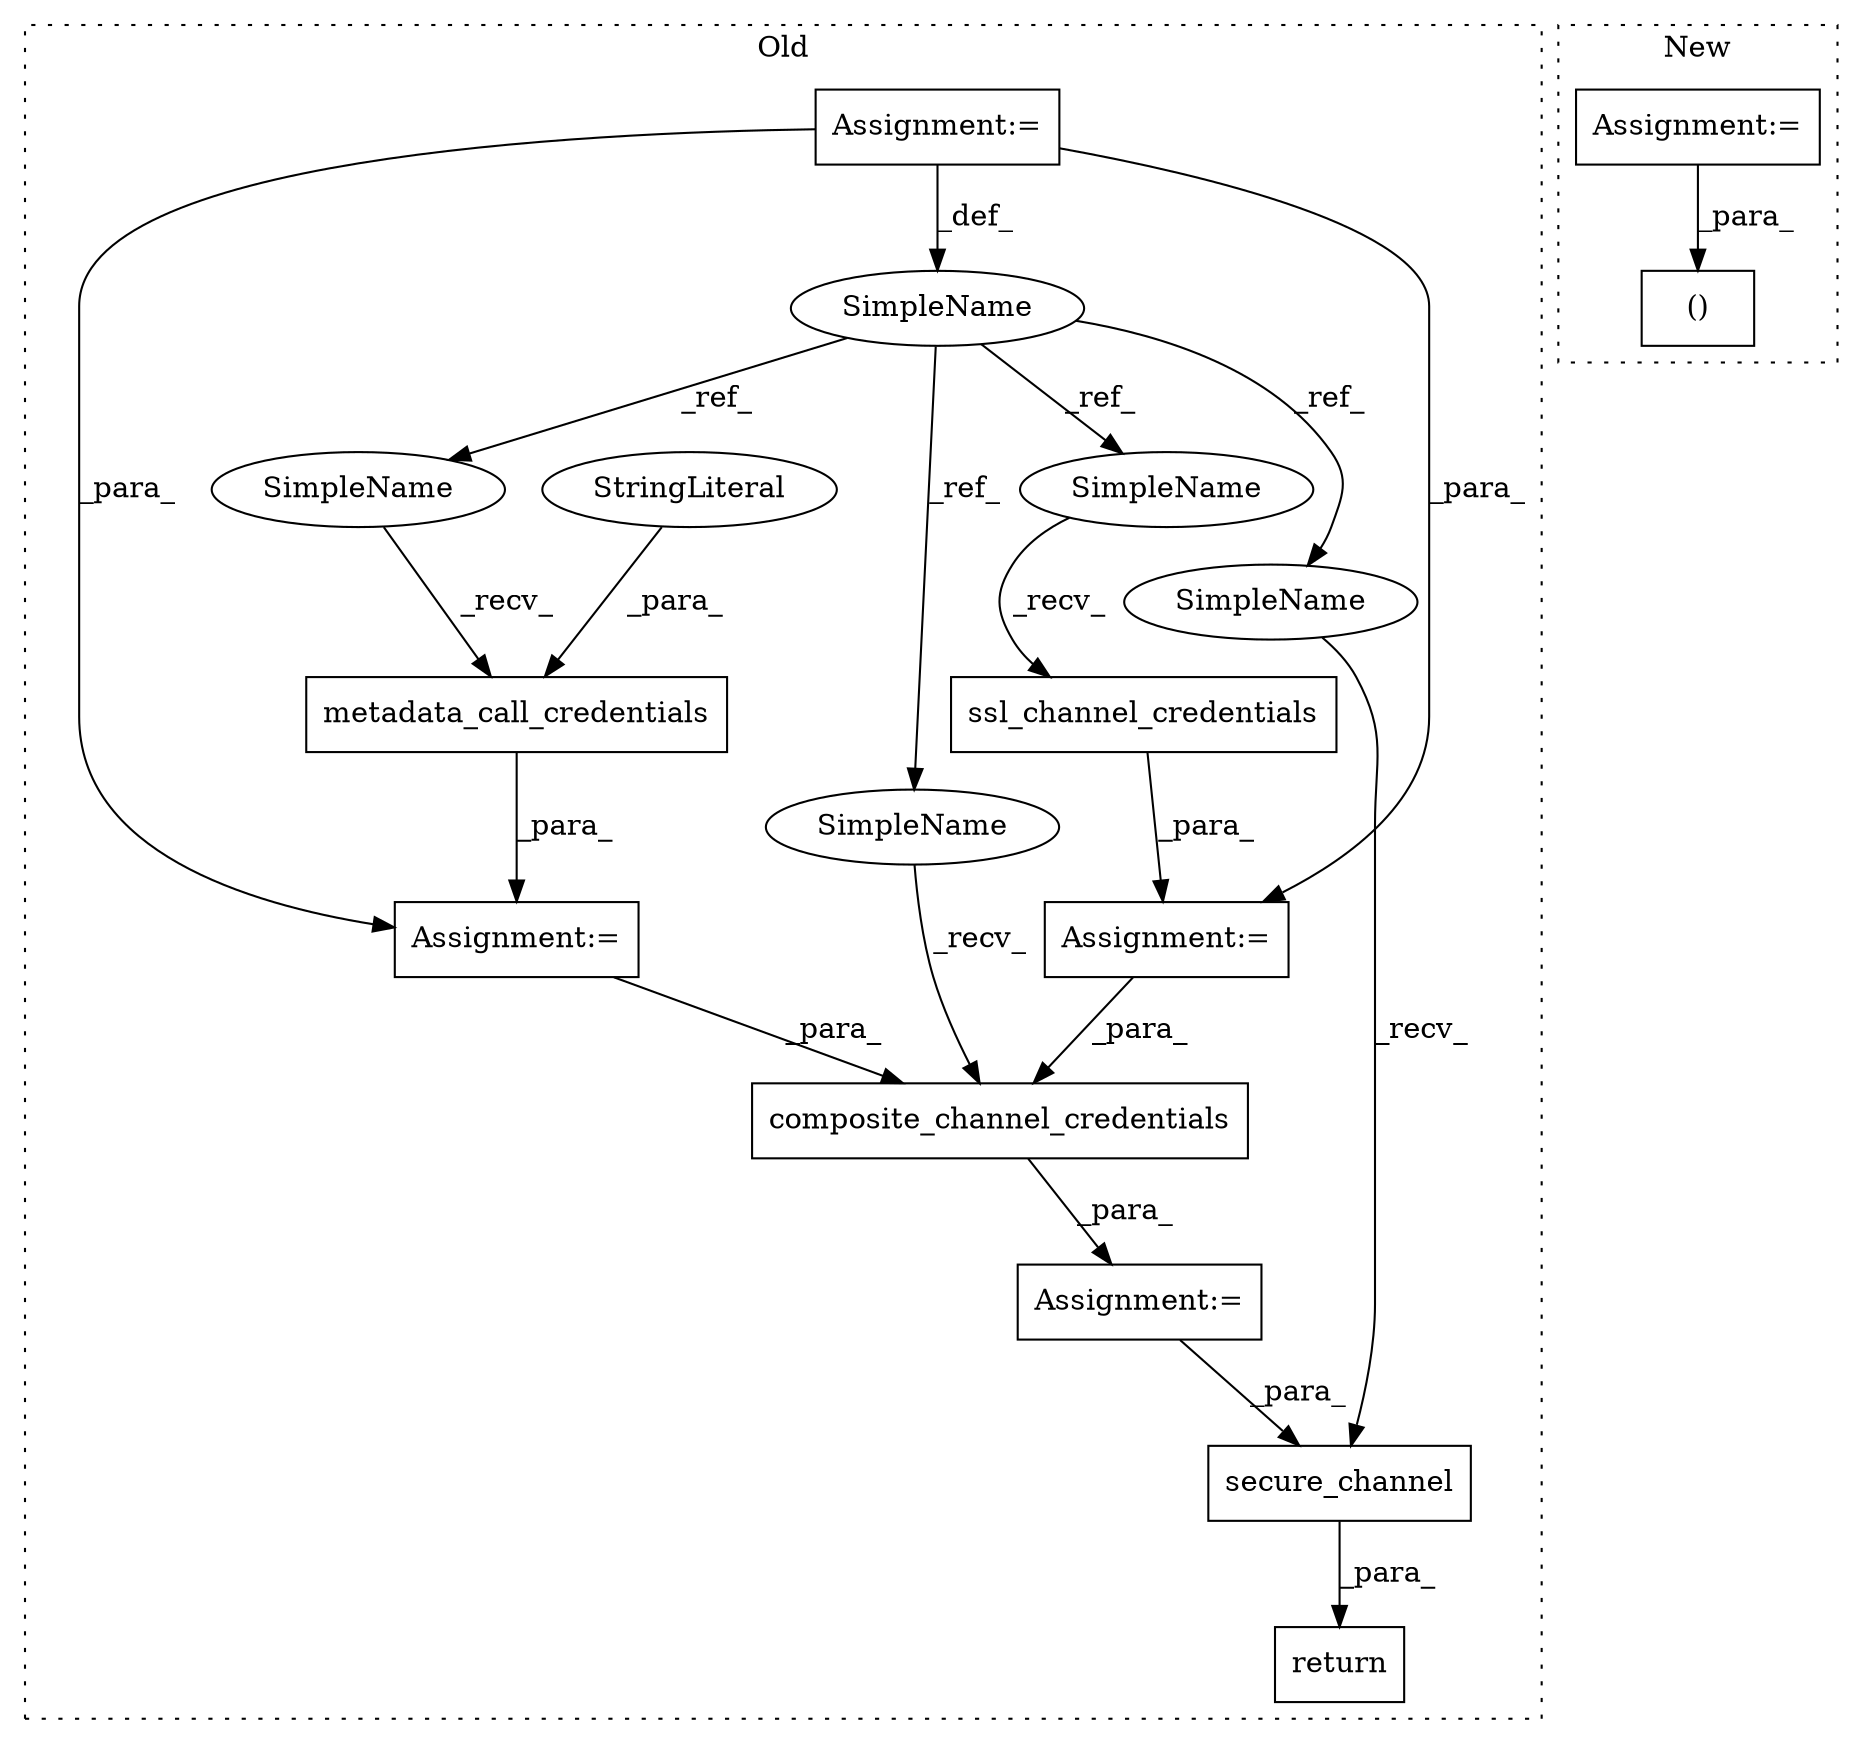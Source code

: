 digraph G {
subgraph cluster0 {
1 [label="ssl_channel_credentials" a="32" s="566,604" l="24,1" shape="box"];
3 [label="Assignment:=" a="7" s="916" l="1" shape="box"];
4 [label="secure_channel" a="32" s="1016,1058" l="15,1" shape="box"];
5 [label="metadata_call_credentials" a="32" s="810,892" l="26,1" shape="box"];
6 [label="SimpleName" a="42" s="517" l="15" shape="ellipse"];
7 [label="composite_channel_credentials" a="32" s="933,986" l="30,1" shape="box"];
8 [label="StringLiteral" a="45" s="878" l="14" shape="ellipse"];
10 [label="Assignment:=" a="7" s="517" l="15" shape="box"];
11 [label="Assignment:=" a="7" s="549" l="1" shape="box"];
12 [label="Assignment:=" a="7" s="793" l="1" shape="box"];
13 [label="return" a="41" s="993" l="7" shape="box"];
14 [label="SimpleName" a="42" s="917" l="15" shape="ellipse"];
15 [label="SimpleName" a="42" s="550" l="15" shape="ellipse"];
16 [label="SimpleName" a="42" s="1000" l="15" shape="ellipse"];
17 [label="SimpleName" a="42" s="794" l="15" shape="ellipse"];
label = "Old";
style="dotted";
}
subgraph cluster1 {
2 [label="()" a="106" s="492" l="25" shape="box"];
9 [label="Assignment:=" a="7" s="480" l="1" shape="box"];
label = "New";
style="dotted";
}
1 -> 11 [label="_para_"];
3 -> 4 [label="_para_"];
4 -> 13 [label="_para_"];
5 -> 12 [label="_para_"];
6 -> 17 [label="_ref_"];
6 -> 15 [label="_ref_"];
6 -> 14 [label="_ref_"];
6 -> 16 [label="_ref_"];
7 -> 3 [label="_para_"];
8 -> 5 [label="_para_"];
9 -> 2 [label="_para_"];
10 -> 11 [label="_para_"];
10 -> 12 [label="_para_"];
10 -> 6 [label="_def_"];
11 -> 7 [label="_para_"];
12 -> 7 [label="_para_"];
14 -> 7 [label="_recv_"];
15 -> 1 [label="_recv_"];
16 -> 4 [label="_recv_"];
17 -> 5 [label="_recv_"];
}